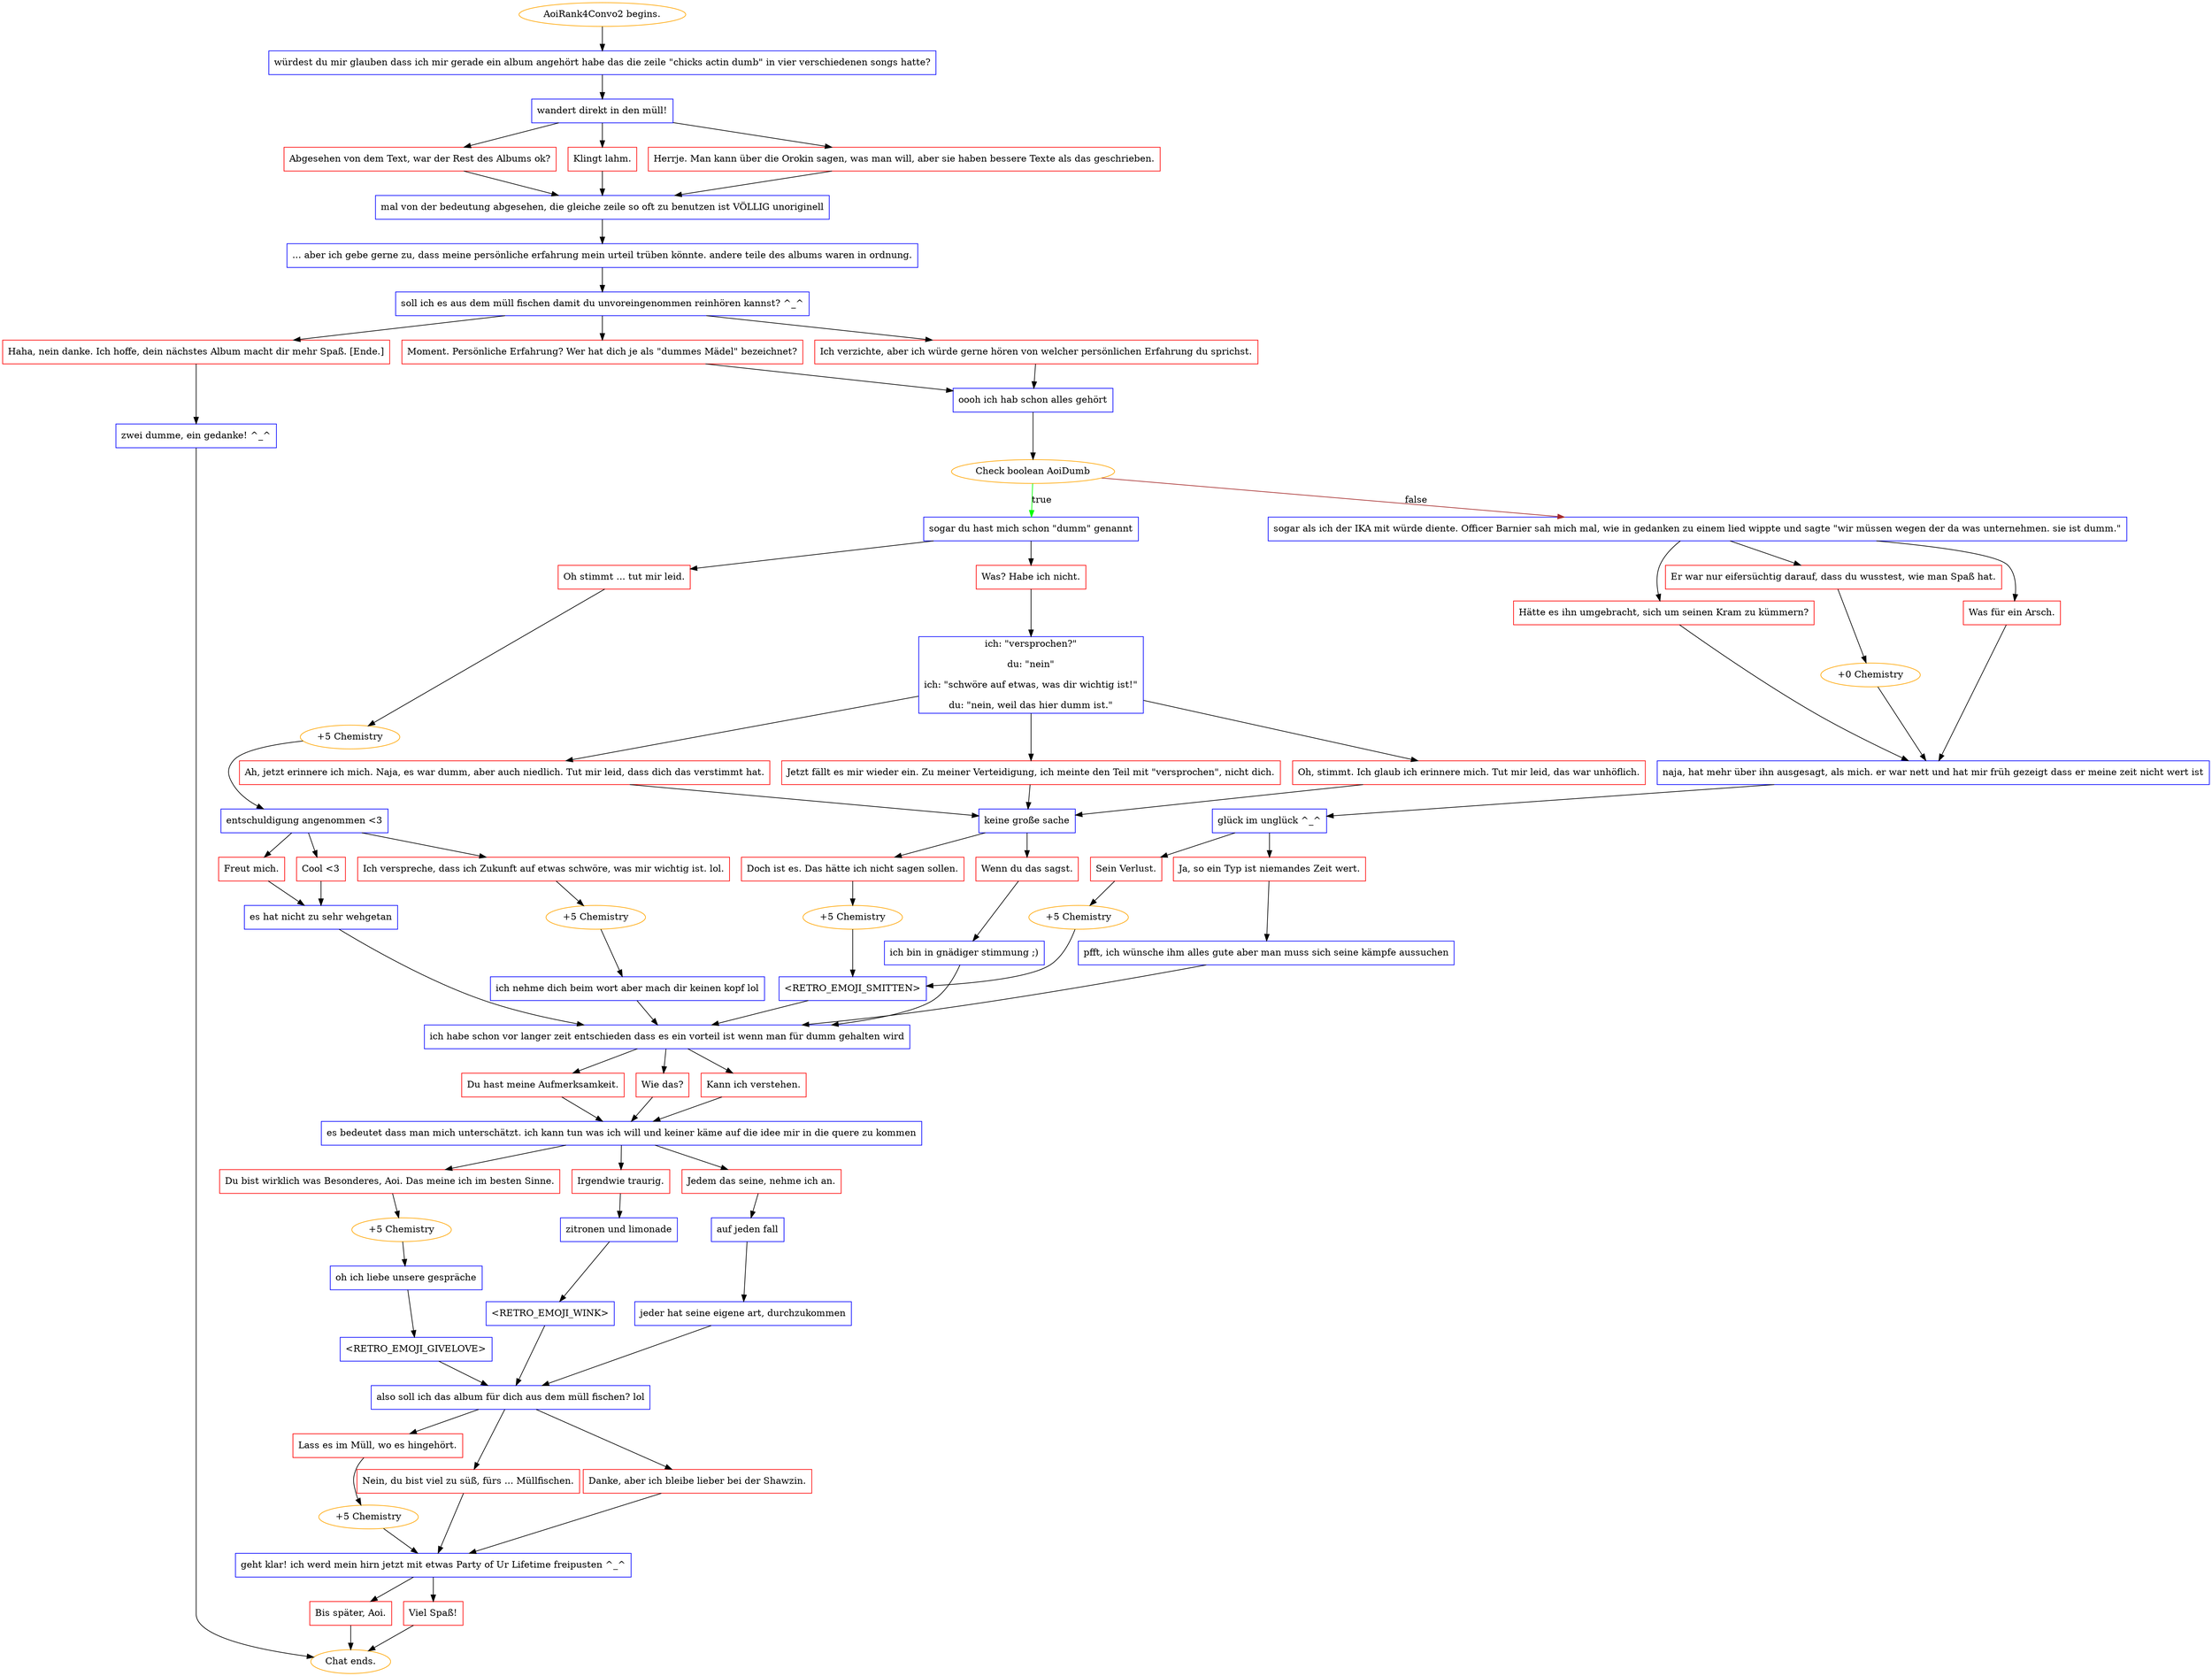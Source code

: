 digraph {
	"AoiRank4Convo2 begins." [color=orange];
		"AoiRank4Convo2 begins." -> j1873802826;
	j1873802826 [label="würdest du mir glauben dass ich mir gerade ein album angehört habe das die zeile \"chicks actin dumb\" in vier verschiedenen songs hatte?",shape=box,color=blue];
		j1873802826 -> j1963944946;
	j1963944946 [label="wandert direkt in den müll!",shape=box,color=blue];
		j1963944946 -> j2549363793;
		j1963944946 -> j2278061510;
		j1963944946 -> j103245820;
	j2549363793 [label="Abgesehen von dem Text, war der Rest des Albums ok?",shape=box,color=red];
		j2549363793 -> j502404064;
	j2278061510 [label="Klingt lahm.",shape=box,color=red];
		j2278061510 -> j502404064;
	j103245820 [label="Herrje. Man kann über die Orokin sagen, was man will, aber sie haben bessere Texte als das geschrieben.",shape=box,color=red];
		j103245820 -> j502404064;
	j502404064 [label="mal von der bedeutung abgesehen, die gleiche zeile so oft zu benutzen ist VÖLLIG unoriginell",shape=box,color=blue];
		j502404064 -> j2069237069;
	j2069237069 [label="... aber ich gebe gerne zu, dass meine persönliche erfahrung mein urteil trüben könnte. andere teile des albums waren in ordnung.",shape=box,color=blue];
		j2069237069 -> j3449599973;
	j3449599973 [label="soll ich es aus dem müll fischen damit du unvoreingenommen reinhören kannst? ^_^",shape=box,color=blue];
		j3449599973 -> j3645485283;
		j3449599973 -> j1181920390;
		j3449599973 -> j1812475106;
	j3645485283 [label="Ich verzichte, aber ich würde gerne hören von welcher persönlichen Erfahrung du sprichst.",shape=box,color=red];
		j3645485283 -> j3986114205;
	j1181920390 [label="Moment. Persönliche Erfahrung? Wer hat dich je als \"dummes Mädel\" bezeichnet?",shape=box,color=red];
		j1181920390 -> j3986114205;
	j1812475106 [label="Haha, nein danke. Ich hoffe, dein nächstes Album macht dir mehr Spaß. [Ende.]",shape=box,color=red];
		j1812475106 -> j3746385215;
	j3986114205 [label="oooh ich hab schon alles gehört",shape=box,color=blue];
		j3986114205 -> j627210173;
	j3746385215 [label="zwei dumme, ein gedanke! ^_^",shape=box,color=blue];
		j3746385215 -> "Chat ends.";
	j627210173 [label="Check boolean AoiDumb",color=orange];
		j627210173 -> j3295345090 [label=true,color=green];
		j627210173 -> j412269883 [label=false,color=brown];
	"Chat ends." [color=orange];
	j3295345090 [label="sogar du hast mich schon \"dumm\" genannt",shape=box,color=blue];
		j3295345090 -> j271454432;
		j3295345090 -> j2396532212;
	j412269883 [label="sogar als ich der IKA mit würde diente. Officer Barnier sah mich mal, wie in gedanken zu einem lied wippte und sagte \"wir müssen wegen der da was unternehmen. sie ist dumm.\"",shape=box,color=blue];
		j412269883 -> j2021394205;
		j412269883 -> j2101297942;
		j412269883 -> j2017454248;
	j271454432 [label="Was? Habe ich nicht.",shape=box,color=red];
		j271454432 -> j3189361986;
	j2396532212 [label="Oh stimmt ... tut mir leid.",shape=box,color=red];
		j2396532212 -> j2850910730;
	j2021394205 [label="Was für ein Arsch.",shape=box,color=red];
		j2021394205 -> j1973170664;
	j2101297942 [label="Er war nur eifersüchtig darauf, dass du wusstest, wie man Spaß hat.",shape=box,color=red];
		j2101297942 -> j2025244402;
	j2017454248 [label="Hätte es ihn umgebracht, sich um seinen Kram zu kümmern?",shape=box,color=red];
		j2017454248 -> j1973170664;
	j3189361986 [label="ich: \"versprochen?\"
du: \"nein\"
ich: \"schwöre auf etwas, was dir wichtig ist!\"
du: \"nein, weil das hier dumm ist.\"",shape=box,color=blue];
		j3189361986 -> j3479509087;
		j3189361986 -> j601898053;
		j3189361986 -> j2570564719;
	j2850910730 [label="+5 Chemistry",color=orange];
		j2850910730 -> j710794878;
	j1973170664 [label="naja, hat mehr über ihn ausgesagt, als mich. er war nett und hat mir früh gezeigt dass er meine zeit nicht wert ist",shape=box,color=blue];
		j1973170664 -> j1307920994;
	j2025244402 [label="+0 Chemistry",color=orange];
		j2025244402 -> j1973170664;
	j3479509087 [label="Jetzt fällt es mir wieder ein. Zu meiner Verteidigung, ich meinte den Teil mit \"versprochen\", nicht dich.",shape=box,color=red];
		j3479509087 -> j3403737218;
	j601898053 [label="Oh, stimmt. Ich glaub ich erinnere mich. Tut mir leid, das war unhöflich.",shape=box,color=red];
		j601898053 -> j3403737218;
	j2570564719 [label="Ah, jetzt erinnere ich mich. Naja, es war dumm, aber auch niedlich. Tut mir leid, dass dich das verstimmt hat.",shape=box,color=red];
		j2570564719 -> j3403737218;
	j710794878 [label="entschuldigung angenommen <3",shape=box,color=blue];
		j710794878 -> j12682452;
		j710794878 -> j3892464185;
		j710794878 -> j2525512352;
	j1307920994 [label="glück im unglück ^_^",shape=box,color=blue];
		j1307920994 -> j2513507460;
		j1307920994 -> j3018787309;
	j3403737218 [label="keine große sache",shape=box,color=blue];
		j3403737218 -> j777660966;
		j3403737218 -> j1020865769;
	j12682452 [label="Ich verspreche, dass ich Zukunft auf etwas schwöre, was mir wichtig ist. lol.",shape=box,color=red];
		j12682452 -> j1984319675;
	j3892464185 [label="Cool <3",shape=box,color=red];
		j3892464185 -> j2163885601;
	j2525512352 [label="Freut mich.",shape=box,color=red];
		j2525512352 -> j2163885601;
	j2513507460 [label="Sein Verlust.",shape=box,color=red];
		j2513507460 -> j3954478942;
	j3018787309 [label="Ja, so ein Typ ist niemandes Zeit wert.",shape=box,color=red];
		j3018787309 -> j3315443871;
	j777660966 [label="Doch ist es. Das hätte ich nicht sagen sollen.",shape=box,color=red];
		j777660966 -> j624263779;
	j1020865769 [label="Wenn du das sagst.",shape=box,color=red];
		j1020865769 -> j1276555873;
	j1984319675 [label="+5 Chemistry",color=orange];
		j1984319675 -> j3884093910;
	j2163885601 [label="es hat nicht zu sehr wehgetan",shape=box,color=blue];
		j2163885601 -> j816643421;
	j3954478942 [label="+5 Chemistry",color=orange];
		j3954478942 -> j3789311574;
	j3315443871 [label="pfft, ich wünsche ihm alles gute aber man muss sich seine kämpfe aussuchen",shape=box,color=blue];
		j3315443871 -> j816643421;
	j624263779 [label="+5 Chemistry",color=orange];
		j624263779 -> j3789311574;
	j1276555873 [label="ich bin in gnädiger stimmung ;)",shape=box,color=blue];
		j1276555873 -> j816643421;
	j3884093910 [label="ich nehme dich beim wort aber mach dir keinen kopf lol",shape=box,color=blue];
		j3884093910 -> j816643421;
	j816643421 [label="ich habe schon vor langer zeit entschieden dass es ein vorteil ist wenn man für dumm gehalten wird",shape=box,color=blue];
		j816643421 -> j337034945;
		j816643421 -> j1776394124;
		j816643421 -> j3112729078;
	j3789311574 [label="<RETRO_EMOJI_SMITTEN>",shape=box,color=blue];
		j3789311574 -> j816643421;
	j337034945 [label="Wie das?",shape=box,color=red];
		j337034945 -> j2271438055;
	j1776394124 [label="Kann ich verstehen.",shape=box,color=red];
		j1776394124 -> j2271438055;
	j3112729078 [label="Du hast meine Aufmerksamkeit.",shape=box,color=red];
		j3112729078 -> j2271438055;
	j2271438055 [label="es bedeutet dass man mich unterschätzt. ich kann tun was ich will und keiner käme auf die idee mir in die quere zu kommen",shape=box,color=blue];
		j2271438055 -> j2695173093;
		j2271438055 -> j1478713780;
		j2271438055 -> j3713222491;
	j2695173093 [label="Irgendwie traurig.",shape=box,color=red];
		j2695173093 -> j3592139613;
	j1478713780 [label="Du bist wirklich was Besonderes, Aoi. Das meine ich im besten Sinne.",shape=box,color=red];
		j1478713780 -> j2226388607;
	j3713222491 [label="Jedem das seine, nehme ich an.",shape=box,color=red];
		j3713222491 -> j1250237360;
	j3592139613 [label="zitronen und limonade",shape=box,color=blue];
		j3592139613 -> j45572280;
	j2226388607 [label="+5 Chemistry",color=orange];
		j2226388607 -> j551824945;
	j1250237360 [label="auf jeden fall",shape=box,color=blue];
		j1250237360 -> j1071983525;
	j45572280 [label="<RETRO_EMOJI_WINK>",shape=box,color=blue];
		j45572280 -> j2816194082;
	j551824945 [label="oh ich liebe unsere gespräche",shape=box,color=blue];
		j551824945 -> j4270658147;
	j1071983525 [label="jeder hat seine eigene art, durchzukommen",shape=box,color=blue];
		j1071983525 -> j2816194082;
	j2816194082 [label="also soll ich das album für dich aus dem müll fischen? lol",shape=box,color=blue];
		j2816194082 -> j859353153;
		j2816194082 -> j1890211968;
		j2816194082 -> j1947227731;
	j4270658147 [label="<RETRO_EMOJI_GIVELOVE>",shape=box,color=blue];
		j4270658147 -> j2816194082;
	j859353153 [label="Nein, du bist viel zu süß, fürs ... Müllfischen.",shape=box,color=red];
		j859353153 -> j107684081;
	j1890211968 [label="Lass es im Müll, wo es hingehört.",shape=box,color=red];
		j1890211968 -> j2293141674;
	j1947227731 [label="Danke, aber ich bleibe lieber bei der Shawzin.",shape=box,color=red];
		j1947227731 -> j107684081;
	j107684081 [label="geht klar! ich werd mein hirn jetzt mit etwas Party of Ur Lifetime freipusten ^_^",shape=box,color=blue];
		j107684081 -> j937949552;
		j107684081 -> j3082263087;
	j2293141674 [label="+5 Chemistry",color=orange];
		j2293141674 -> j107684081;
	j937949552 [label="Viel Spaß!",shape=box,color=red];
		j937949552 -> "Chat ends.";
	j3082263087 [label="Bis später, Aoi.",shape=box,color=red];
		j3082263087 -> "Chat ends.";
}